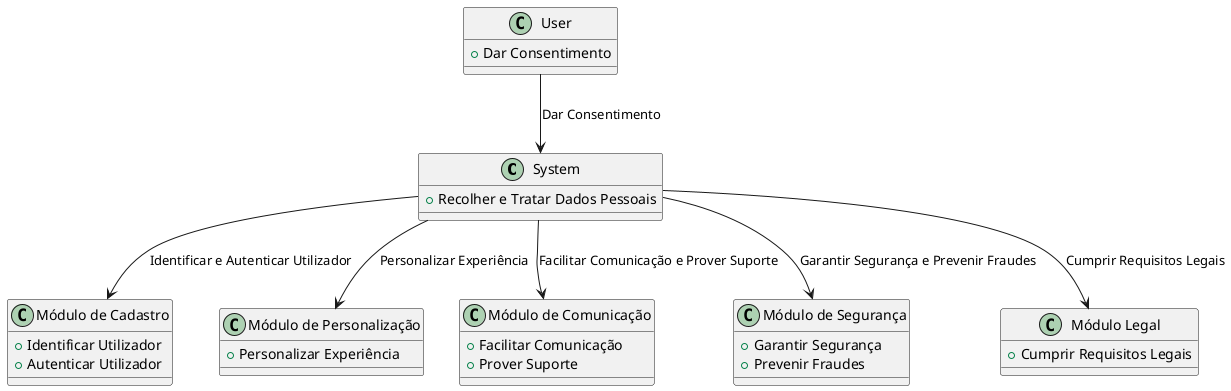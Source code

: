 @startuml
!define RECTANGLE class
!define ACTOR class
!define ROUNDRECT node

RECTANGLE System {
  + Recolher e Tratar Dados Pessoais
}

ACTOR User {
  + Dar Consentimento
}

RECTANGLE "Módulo de Cadastro" {
  + Identificar Utilizador
  + Autenticar Utilizador
}

RECTANGLE "Módulo de Personalização" {
  + Personalizar Experiência
}


RECTANGLE "Módulo de Comunicação" {
  + Facilitar Comunicação
  + Prover Suporte
}

RECTANGLE "Módulo de Segurança" {
  + Garantir Segurança
  + Prevenir Fraudes
}

RECTANGLE "Módulo Legal" {
  + Cumprir Requisitos Legais
}

User --> System: Dar Consentimento

System --> "Módulo de Cadastro": Identificar e Autenticar Utilizador
System --> "Módulo de Personalização": Personalizar Experiência
System --> "Módulo de Comunicação": Facilitar Comunicação e Prover Suporte
System --> "Módulo de Segurança": Garantir Segurança e Prevenir Fraudes
System --> "Módulo Legal": Cumprir Requisitos Legais
@enduml
